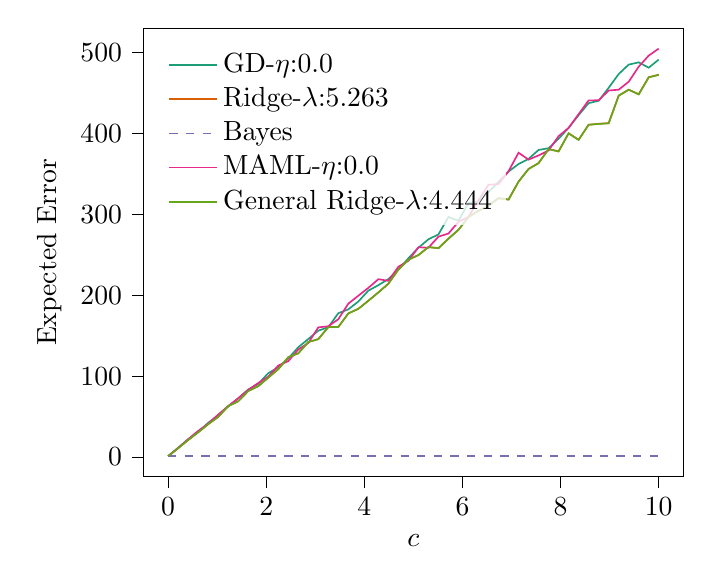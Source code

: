 % This file was created with tikzplotlib v0.10.1.
\begin{tikzpicture}

\definecolor{chocolate217952}{RGB}{217,95,2}
\definecolor{darkcyan27158119}{RGB}{27,158,119}
\definecolor{darkgray176}{RGB}{176,176,176}
\definecolor{deeppink23141138}{RGB}{231,41,138}
\definecolor{lightslategray117112179}{RGB}{117,112,179}
\definecolor{olivedrab10216630}{RGB}{102,166,30}

\begin{axis}[
legend cell align={left},
legend style={
  fill opacity=0.8,
  draw opacity=1,
  text opacity=1,
  at={(0.03,0.97)},
  anchor=north west,
  draw=none
},
tick align=outside,
tick pos=left,
x grid style={darkgray176},
xlabel={\(\displaystyle c\)},
xmin=-0.5, xmax=10.5,
xtick style={color=black},
y grid style={darkgray176},
ylabel={Expected Error},
ymin=-24.193, ymax=530.04,
ytick style={color=black}
]
\addplot [semithick, darkcyan27158119]
table {%
0 1.0
0.204 11.355
0.408 21.818
0.612 30.523
0.816 42.203
1.02 51.521
1.224 62.349
1.429 72.636
1.633 83.379
1.837 90.353
2.041 103.574
2.245 110.873
2.449 121.752
2.653 135.652
2.857 145.812
3.061 156.109
3.265 160.446
3.469 177.722
3.673 182.476
3.878 192.24
4.082 205.677
4.286 212.402
4.49 219.983
4.694 231.605
4.898 245.723
5.102 258.631
5.306 269.124
5.51 275.142
5.714 296.7
5.918 291.991
6.122 313.839
6.327 315.767
6.531 327.531
6.735 340.143
6.939 352.807
7.143 362.178
7.347 368.486
7.551 379.541
7.755 381.684
7.959 393.387
8.163 406.869
8.367 422.577
8.571 437.392
8.776 440.35
8.98 456.413
9.184 473.379
9.388 485.057
9.592 487.837
9.796 481.247
10 491.251
};
\addlegendentry{GD-$\eta$:0.0}
\addplot [semithick, chocolate217952]
table {%
0 1.032
0.204 10.825
0.408 20.923
0.612 30.503
0.816 40.471
1.02 49.529
1.224 62.84
1.429 68.839
1.633 81.53
1.837 87.528
2.041 98.039
2.245 108.565
2.449 123.283
2.653 128.155
2.857 142.125
3.061 145.699
3.265 160.563
3.469 160.7
3.673 177.488
3.878 183.211
4.082 193.222
4.286 203.512
4.49 214.25
4.694 231.755
4.898 243.861
5.102 249.66
5.306 259.524
5.51 258.173
5.714 269.937
5.918 280.803
6.122 296.723
6.327 304.354
6.531 310.944
6.735 320.0
6.939 318.281
7.143 340.448
7.347 356.116
7.551 363.32
7.755 380.616
7.959 377.836
8.163 400.165
8.367 392.178
8.571 410.776
8.776 411.874
8.98 412.654
9.184 446.728
9.388 454.11
9.592 448.434
9.796 469.475
10 472.541
};
\addlegendentry{Ridge-$\lambda$:5.263}
\addplot [semithick, lightslategray117112179, dashed]
table {%
0 1.0
0.204 1.0
0.408 1.0
0.612 1.0
0.816 1.0
1.02 1.0
1.224 1.0
1.429 1.0
1.633 1.0
1.837 1.0
2.041 1.0
2.245 1.0
2.449 1.0
2.653 1.0
2.857 1.0
3.061 1.0
3.265 1.0
3.469 1.0
3.673 1.0
3.878 1.0
4.082 1.0
4.286 1.0
4.49 1.0
4.694 1.0
4.898 1.0
5.102 1.0
5.306 1.0
5.51 1.0
5.714 1.0
5.918 1.0
6.122 1.0
6.327 1.0
6.531 1.0
6.735 1.0
6.939 1.0
7.143 1.0
7.347 1.0
7.551 1.0
7.755 1.0
7.959 1.0
8.163 1.0
8.367 1.0
8.571 1.0
8.776 1.0
8.98 1.0
9.184 1.0
9.388 1.0
9.592 1.0
9.796 1.0
10 1.0
};
\addlegendentry{Bayes}
\addplot [semithick, deeppink23141138]
table {%
0 1.01
0.204 11.161
0.408 21.914
0.612 32.22
0.816 41.245
1.02 52.312
1.224 62.914
1.429 72.51
1.633 83.049
1.837 91.404
2.041 99.313
2.245 113.031
2.449 118.479
2.653 132.867
2.857 140.86
3.061 160.228
3.265 161.599
3.469 170.286
3.673 189.564
3.878 199.399
4.082 209.122
4.286 219.775
4.49 217.779
4.694 235.203
4.898 242.478
5.102 259.266
5.306 258.665
5.51 272.433
5.714 276.175
5.918 290.829
6.122 296.747
6.327 317.266
6.531 336.466
6.735 337.342
6.939 353.306
7.143 376.111
7.347 367.554
7.551 372.822
7.755 378.844
7.959 396.624
8.163 406.753
8.367 423.798
8.571 440.799
8.776 440.959
8.98 453.049
9.184 454.052
9.388 463.895
9.592 482.474
9.796 496.185
10 504.847
};
\addlegendentry{MAML-$\eta$:0.0}
\addplot [semithick, olivedrab10216630]
table {%
0 1.04
0.204 10.829
0.408 20.923
0.612 30.499
0.816 40.461
1.02 49.516
1.224 62.822
1.429 68.82
1.633 81.506
1.837 87.499
2.041 98.005
2.245 108.527
2.449 123.243
2.653 128.109
2.857 142.075
3.061 145.645
3.265 160.505
3.469 160.639
3.673 177.422
3.878 183.144
4.082 193.141
4.286 203.436
4.49 214.179
4.694 231.671
4.898 243.771
5.102 249.571
5.306 259.421
5.51 258.083
5.714 269.831
5.918 280.695
6.122 296.603
6.327 304.232
6.531 310.826
6.735 319.873
6.939 318.159
7.143 340.312
7.347 355.989
7.551 363.178
7.755 380.462
7.959 377.679
8.163 400.016
8.367 392.008
8.571 410.603
8.776 411.713
8.98 412.491
9.184 446.557
9.388 453.929
9.592 448.252
9.796 469.286
10 472.356
};
\addlegendentry{General Ridge-$\lambda$:4.444}
\end{axis}

\end{tikzpicture}
